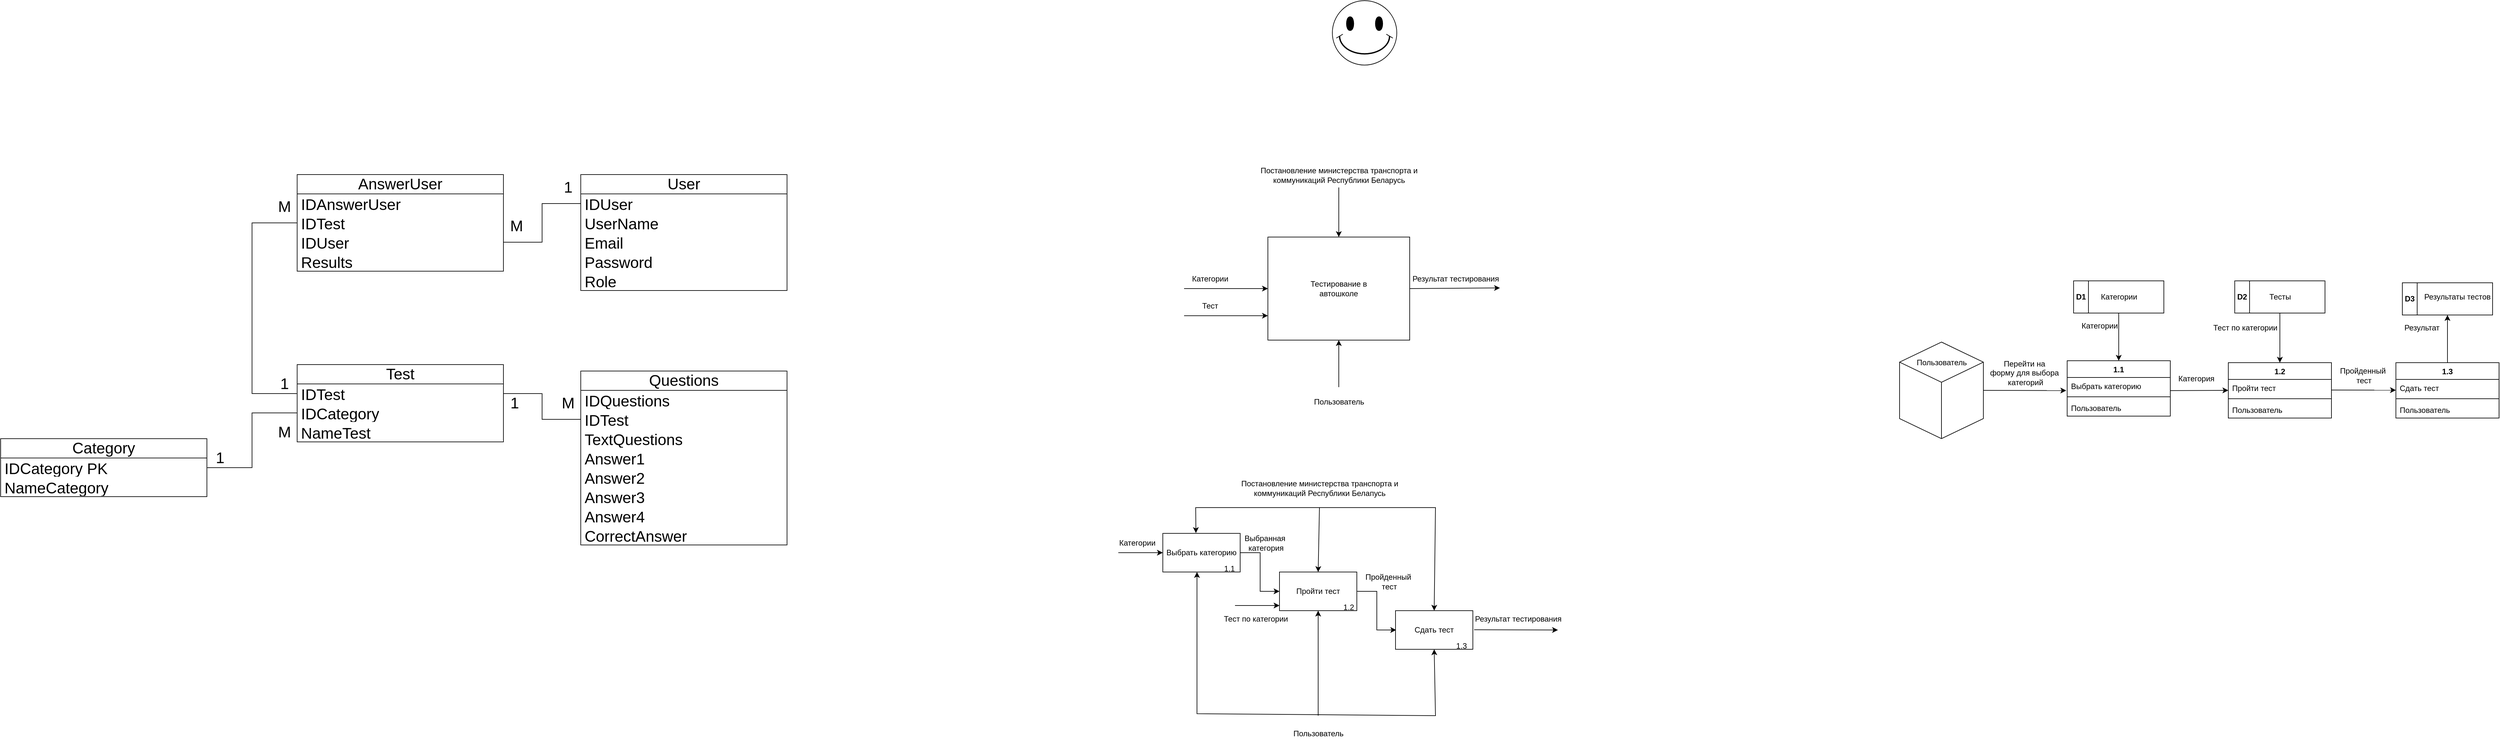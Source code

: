<mxfile version="24.2.5" type="device">
  <diagram name="Страница 1" id="pAQKBAC_LHhq4Mj_fTdl">
    <mxGraphModel dx="2974" dy="755" grid="0" gridSize="10" guides="1" tooltips="1" connect="1" arrows="1" fold="1" page="1" pageScale="1" pageWidth="1654" pageHeight="2336" background="none" math="0" shadow="0">
      <root>
        <mxCell id="0" />
        <mxCell id="1" parent="0" />
        <mxCell id="KasnEP_K7CJWhfXOWEMs-1" value="Тестирование в&lt;br&gt;автошколе" style="rounded=0;whiteSpace=wrap;html=1;" parent="1" vertex="1">
          <mxGeometry x="680" y="397" width="220" height="160" as="geometry" />
        </mxCell>
        <mxCell id="KasnEP_K7CJWhfXOWEMs-2" value="" style="endArrow=classic;html=1;rounded=0;entryX=0;entryY=0.5;entryDx=0;entryDy=0;" parent="1" target="KasnEP_K7CJWhfXOWEMs-1" edge="1">
          <mxGeometry width="50" height="50" relative="1" as="geometry">
            <mxPoint x="550" y="477" as="sourcePoint" />
            <mxPoint x="680" y="477.0" as="targetPoint" />
          </mxGeometry>
        </mxCell>
        <mxCell id="KasnEP_K7CJWhfXOWEMs-3" value="Категории" style="text;html=1;align=center;verticalAlign=middle;resizable=0;points=[];autosize=1;strokeColor=none;fillColor=none;" parent="1" vertex="1">
          <mxGeometry x="550" y="447" width="80" height="30" as="geometry" />
        </mxCell>
        <mxCell id="KasnEP_K7CJWhfXOWEMs-4" value="" style="endArrow=classic;html=1;rounded=0;entryX=0.5;entryY=1;entryDx=0;entryDy=0;" parent="1" target="KasnEP_K7CJWhfXOWEMs-1" edge="1">
          <mxGeometry width="50" height="50" relative="1" as="geometry">
            <mxPoint x="790" y="630" as="sourcePoint" />
            <mxPoint x="795" y="560" as="targetPoint" />
          </mxGeometry>
        </mxCell>
        <mxCell id="KasnEP_K7CJWhfXOWEMs-5" value="Пользователь" style="text;html=1;align=center;verticalAlign=middle;resizable=0;points=[];autosize=1;strokeColor=none;fillColor=none;" parent="1" vertex="1">
          <mxGeometry x="740" y="638" width="100" height="30" as="geometry" />
        </mxCell>
        <mxCell id="j-Frhi-E09a5lXZqFMOe-3" value="" style="endArrow=classic;html=1;rounded=0;entryX=0.5;entryY=0;entryDx=0;entryDy=0;" parent="1" target="KasnEP_K7CJWhfXOWEMs-1" edge="1">
          <mxGeometry width="50" height="50" relative="1" as="geometry">
            <mxPoint x="790" y="320" as="sourcePoint" />
            <mxPoint x="781" y="217" as="targetPoint" />
          </mxGeometry>
        </mxCell>
        <mxCell id="j-Frhi-E09a5lXZqFMOe-4" value="Постановление министерства транспорта и&lt;div&gt;коммуникаций Республики Беларусь&lt;/div&gt;" style="text;html=1;align=center;verticalAlign=middle;resizable=0;points=[];autosize=1;strokeColor=none;fillColor=none;" parent="1" vertex="1">
          <mxGeometry x="659" y="280" width="262" height="41" as="geometry" />
        </mxCell>
        <mxCell id="j-Frhi-E09a5lXZqFMOe-5" value="" style="endArrow=classic;html=1;rounded=0;exitX=1;exitY=0.5;exitDx=0;exitDy=0;" parent="1" source="KasnEP_K7CJWhfXOWEMs-1" edge="1">
          <mxGeometry width="50" height="50" relative="1" as="geometry">
            <mxPoint x="910" y="476.17" as="sourcePoint" />
            <mxPoint x="1040" y="476" as="targetPoint" />
          </mxGeometry>
        </mxCell>
        <mxCell id="j-Frhi-E09a5lXZqFMOe-6" value="Результат тестирования" style="text;html=1;align=center;verticalAlign=middle;resizable=0;points=[];autosize=1;strokeColor=none;fillColor=none;" parent="1" vertex="1">
          <mxGeometry x="895" y="449" width="152" height="26" as="geometry" />
        </mxCell>
        <mxCell id="j-Frhi-E09a5lXZqFMOe-9" value="Выбрать категорию" style="whiteSpace=wrap;html=1;" parent="1" vertex="1">
          <mxGeometry x="517" y="857" width="120" height="60" as="geometry" />
        </mxCell>
        <mxCell id="j-Frhi-E09a5lXZqFMOe-10" value="" style="endArrow=classic;html=1;rounded=0;entryX=0;entryY=0.5;entryDx=0;entryDy=0;" parent="1" target="j-Frhi-E09a5lXZqFMOe-9" edge="1">
          <mxGeometry width="50" height="50" relative="1" as="geometry">
            <mxPoint x="448" y="887" as="sourcePoint" />
            <mxPoint x="448" y="877" as="targetPoint" />
          </mxGeometry>
        </mxCell>
        <mxCell id="j-Frhi-E09a5lXZqFMOe-11" value="Категории" style="text;html=1;align=center;verticalAlign=middle;resizable=0;points=[];autosize=1;strokeColor=none;fillColor=none;" parent="1" vertex="1">
          <mxGeometry x="437" y="857" width="80" height="30" as="geometry" />
        </mxCell>
        <mxCell id="j-Frhi-E09a5lXZqFMOe-12" value="" style="endArrow=classic;html=1;rounded=0;exitX=1;exitY=0.5;exitDx=0;exitDy=0;" parent="1" source="j-Frhi-E09a5lXZqFMOe-9" edge="1">
          <mxGeometry width="50" height="50" relative="1" as="geometry">
            <mxPoint x="668" y="887" as="sourcePoint" />
            <mxPoint x="698" y="947" as="targetPoint" />
            <Array as="points">
              <mxPoint x="668" y="887" />
              <mxPoint x="668" y="947" />
            </Array>
          </mxGeometry>
        </mxCell>
        <mxCell id="j-Frhi-E09a5lXZqFMOe-13" value="Пройти тест" style="whiteSpace=wrap;html=1;" parent="1" vertex="1">
          <mxGeometry x="698" y="917" width="120" height="60" as="geometry" />
        </mxCell>
        <mxCell id="j-Frhi-E09a5lXZqFMOe-18" value="" style="endArrow=classic;html=1;rounded=0;exitX=1;exitY=0.5;exitDx=0;exitDy=0;" parent="1" edge="1">
          <mxGeometry width="50" height="50" relative="1" as="geometry">
            <mxPoint x="818" y="947" as="sourcePoint" />
            <mxPoint x="879" y="1007" as="targetPoint" />
            <Array as="points">
              <mxPoint x="849" y="947" />
              <mxPoint x="849" y="1007" />
            </Array>
          </mxGeometry>
        </mxCell>
        <mxCell id="j-Frhi-E09a5lXZqFMOe-19" value="Сдать тест" style="whiteSpace=wrap;html=1;" parent="1" vertex="1">
          <mxGeometry x="878" y="977" width="120" height="60" as="geometry" />
        </mxCell>
        <mxCell id="j-Frhi-E09a5lXZqFMOe-22" value="Выбранная&lt;div&gt;&amp;nbsp;категория&lt;/div&gt;" style="text;html=1;align=center;verticalAlign=middle;resizable=0;points=[];autosize=1;strokeColor=none;fillColor=none;" parent="1" vertex="1">
          <mxGeometry x="630" y="852" width="90" height="40" as="geometry" />
        </mxCell>
        <mxCell id="j-Frhi-E09a5lXZqFMOe-23" value="Пройденный&amp;nbsp;&lt;div&gt;тест&lt;/div&gt;" style="text;html=1;align=center;verticalAlign=middle;resizable=0;points=[];autosize=1;strokeColor=none;fillColor=none;" parent="1" vertex="1">
          <mxGeometry x="818" y="912" width="100" height="40" as="geometry" />
        </mxCell>
        <mxCell id="j-Frhi-E09a5lXZqFMOe-25" value="" style="endArrow=classic;html=1;rounded=0;" parent="1" edge="1">
          <mxGeometry width="50" height="50" relative="1" as="geometry">
            <mxPoint x="1000" y="1006.58" as="sourcePoint" />
            <mxPoint x="1130" y="1007" as="targetPoint" />
          </mxGeometry>
        </mxCell>
        <mxCell id="j-Frhi-E09a5lXZqFMOe-26" value="Результат тестирования" style="text;html=1;align=center;verticalAlign=middle;resizable=0;points=[];autosize=1;strokeColor=none;fillColor=none;" parent="1" vertex="1">
          <mxGeometry x="992" y="977" width="152" height="26" as="geometry" />
        </mxCell>
        <mxCell id="j-Frhi-E09a5lXZqFMOe-27" value="" style="endArrow=classic;html=1;rounded=0;entryX=0.75;entryY=1;entryDx=0;entryDy=0;exitX=0.5;exitY=1;exitDx=0;exitDy=0;startArrow=classic;startFill=1;" parent="1" source="j-Frhi-E09a5lXZqFMOe-19" edge="1">
          <mxGeometry width="50" height="50" relative="1" as="geometry">
            <mxPoint x="790" y="1137" as="sourcePoint" />
            <mxPoint x="570" y="917" as="targetPoint" />
            <Array as="points">
              <mxPoint x="940" y="1140" />
              <mxPoint x="570" y="1137" />
            </Array>
          </mxGeometry>
        </mxCell>
        <mxCell id="j-Frhi-E09a5lXZqFMOe-31" value="Пользователь" style="text;html=1;align=center;verticalAlign=middle;resizable=0;points=[];autosize=1;strokeColor=none;fillColor=none;" parent="1" vertex="1">
          <mxGeometry x="708" y="1153" width="100" height="30" as="geometry" />
        </mxCell>
        <mxCell id="j-Frhi-E09a5lXZqFMOe-32" value="" style="endArrow=classic;html=1;rounded=0;entryX=0.428;entryY=-0.009;entryDx=0;entryDy=0;entryPerimeter=0;exitX=0.5;exitY=0;exitDx=0;exitDy=0;startArrow=classic;startFill=1;" parent="1" source="j-Frhi-E09a5lXZqFMOe-19" target="j-Frhi-E09a5lXZqFMOe-9" edge="1">
          <mxGeometry width="50" height="50" relative="1" as="geometry">
            <mxPoint x="1130" y="817" as="sourcePoint" />
            <mxPoint x="564" y="837" as="targetPoint" />
            <Array as="points">
              <mxPoint x="940" y="817" />
              <mxPoint x="568" y="817" />
            </Array>
          </mxGeometry>
        </mxCell>
        <mxCell id="j-Frhi-E09a5lXZqFMOe-34" value="" style="endArrow=classic;html=1;rounded=0;entryX=0.5;entryY=0;entryDx=0;entryDy=0;" parent="1" target="j-Frhi-E09a5lXZqFMOe-13" edge="1">
          <mxGeometry width="50" height="50" relative="1" as="geometry">
            <mxPoint x="760" y="817" as="sourcePoint" />
            <mxPoint x="840" y="727" as="targetPoint" />
          </mxGeometry>
        </mxCell>
        <mxCell id="j-Frhi-E09a5lXZqFMOe-36" value="Постановление министерства транспорта и&lt;div&gt;коммуникаций Республики Белапусь&lt;/div&gt;" style="text;html=1;align=center;verticalAlign=middle;resizable=0;points=[];autosize=1;strokeColor=none;fillColor=none;" parent="1" vertex="1">
          <mxGeometry x="625" y="767" width="270" height="40" as="geometry" />
        </mxCell>
        <mxCell id="j-Frhi-E09a5lXZqFMOe-37" value="1.1" style="text;html=1;align=center;verticalAlign=middle;resizable=0;points=[];autosize=1;strokeColor=none;fillColor=none;" parent="1" vertex="1">
          <mxGeometry x="600" y="897" width="40" height="30" as="geometry" />
        </mxCell>
        <mxCell id="j-Frhi-E09a5lXZqFMOe-38" value="1.2" style="text;html=1;align=center;verticalAlign=middle;resizable=0;points=[];autosize=1;strokeColor=none;fillColor=none;" parent="1" vertex="1">
          <mxGeometry x="785" y="957" width="40" height="30" as="geometry" />
        </mxCell>
        <mxCell id="j-Frhi-E09a5lXZqFMOe-39" value="1.3" style="text;html=1;align=center;verticalAlign=middle;resizable=0;points=[];autosize=1;strokeColor=none;fillColor=none;" parent="1" vertex="1">
          <mxGeometry x="960" y="1017" width="40" height="30" as="geometry" />
        </mxCell>
        <mxCell id="j-Frhi-E09a5lXZqFMOe-45" value="D1" style="swimlane;whiteSpace=wrap;html=1;direction=north;" parent="1" vertex="1">
          <mxGeometry x="1930" y="465" width="140" height="50" as="geometry">
            <mxRectangle x="970" y="440" width="60" height="30" as="alternateBounds" />
          </mxGeometry>
        </mxCell>
        <mxCell id="j-Frhi-E09a5lXZqFMOe-46" value="Категории" style="text;html=1;align=center;verticalAlign=middle;resizable=0;points=[];autosize=1;strokeColor=none;fillColor=none;" parent="j-Frhi-E09a5lXZqFMOe-45" vertex="1">
          <mxGeometry x="30" y="10" width="80" height="30" as="geometry" />
        </mxCell>
        <mxCell id="j-Frhi-E09a5lXZqFMOe-47" value="&lt;div&gt;Пользователь&lt;/div&gt;&lt;div&gt;&lt;br&gt;&lt;/div&gt;&lt;div&gt;&lt;br&gt;&lt;/div&gt;&lt;div&gt;&lt;br&gt;&lt;/div&gt;&lt;div&gt;&lt;br&gt;&lt;/div&gt;&lt;div&gt;&lt;br&gt;&lt;/div&gt;&lt;div&gt;&lt;br&gt;&lt;/div&gt;" style="html=1;shape=mxgraph.basic.isocube;isoAngle=15;" parent="1" vertex="1">
          <mxGeometry x="1660" y="560" width="130" height="150" as="geometry" />
        </mxCell>
        <mxCell id="j-Frhi-E09a5lXZqFMOe-49" value="" style="verticalLabelPosition=bottom;verticalAlign=top;html=1;shape=mxgraph.basic.smiley" parent="1" vertex="1">
          <mxGeometry x="780" y="30" width="100" height="100" as="geometry" />
        </mxCell>
        <mxCell id="j-Frhi-E09a5lXZqFMOe-50" value="" style="endArrow=classic;html=1;rounded=0;entryX=-0.009;entryY=0.779;entryDx=0;entryDy=0;entryPerimeter=0;exitX=1;exitY=0.5;exitDx=0;exitDy=0;exitPerimeter=0;" parent="1" source="j-Frhi-E09a5lXZqFMOe-47" target="j-Frhi-E09a5lXZqFMOe-53" edge="1">
          <mxGeometry width="50" height="50" relative="1" as="geometry">
            <mxPoint x="1830" y="635" as="sourcePoint" />
            <mxPoint x="1940" y="635" as="targetPoint" />
          </mxGeometry>
        </mxCell>
        <mxCell id="j-Frhi-E09a5lXZqFMOe-51" value="Перейти на&amp;nbsp;&lt;div&gt;форму для выбора&amp;nbsp;&lt;/div&gt;&lt;div&gt;категорий&lt;/div&gt;" style="text;html=1;align=center;verticalAlign=middle;resizable=0;points=[];autosize=1;strokeColor=none;fillColor=none;" parent="1" vertex="1">
          <mxGeometry x="1790" y="578" width="130" height="60" as="geometry" />
        </mxCell>
        <mxCell id="j-Frhi-E09a5lXZqFMOe-52" value="1.1" style="swimlane;fontStyle=1;align=center;verticalAlign=top;childLayout=stackLayout;horizontal=1;startSize=26;horizontalStack=0;resizeParent=1;resizeParentMax=0;resizeLast=0;collapsible=1;marginBottom=0;whiteSpace=wrap;html=1;" parent="1" vertex="1">
          <mxGeometry x="1920" y="589" width="160" height="86" as="geometry" />
        </mxCell>
        <mxCell id="j-Frhi-E09a5lXZqFMOe-53" value="Выбрать категорию" style="text;strokeColor=none;fillColor=none;align=left;verticalAlign=top;spacingLeft=4;spacingRight=4;overflow=hidden;rotatable=0;points=[[0,0.5],[1,0.5]];portConstraint=eastwest;whiteSpace=wrap;html=1;" parent="j-Frhi-E09a5lXZqFMOe-52" vertex="1">
          <mxGeometry y="26" width="160" height="26" as="geometry" />
        </mxCell>
        <mxCell id="j-Frhi-E09a5lXZqFMOe-54" value="" style="line;strokeWidth=1;fillColor=none;align=left;verticalAlign=middle;spacingTop=-1;spacingLeft=3;spacingRight=3;rotatable=0;labelPosition=right;points=[];portConstraint=eastwest;strokeColor=inherit;" parent="j-Frhi-E09a5lXZqFMOe-52" vertex="1">
          <mxGeometry y="52" width="160" height="8" as="geometry" />
        </mxCell>
        <mxCell id="j-Frhi-E09a5lXZqFMOe-55" value="Пользователь" style="text;strokeColor=none;fillColor=none;align=left;verticalAlign=top;spacingLeft=4;spacingRight=4;overflow=hidden;rotatable=0;points=[[0,0.5],[1,0.5]];portConstraint=eastwest;whiteSpace=wrap;html=1;" parent="j-Frhi-E09a5lXZqFMOe-52" vertex="1">
          <mxGeometry y="60" width="160" height="26" as="geometry" />
        </mxCell>
        <mxCell id="j-Frhi-E09a5lXZqFMOe-57" value="" style="endArrow=classic;html=1;rounded=0;entryX=0.5;entryY=0;entryDx=0;entryDy=0;exitX=0;exitY=0.5;exitDx=0;exitDy=0;" parent="1" source="j-Frhi-E09a5lXZqFMOe-45" target="j-Frhi-E09a5lXZqFMOe-52" edge="1">
          <mxGeometry width="50" height="50" relative="1" as="geometry">
            <mxPoint x="1770" y="455" as="sourcePoint" />
            <mxPoint x="1820" y="405" as="targetPoint" />
          </mxGeometry>
        </mxCell>
        <mxCell id="j-Frhi-E09a5lXZqFMOe-58" value="Категории" style="text;html=1;align=center;verticalAlign=middle;resizable=0;points=[];autosize=1;strokeColor=none;fillColor=none;" parent="1" vertex="1">
          <mxGeometry x="1930" y="520" width="80" height="30" as="geometry" />
        </mxCell>
        <mxCell id="j-Frhi-E09a5lXZqFMOe-59" value="D2" style="swimlane;whiteSpace=wrap;html=1;direction=north;startSize=23;" parent="1" vertex="1">
          <mxGeometry x="2180" y="465" width="140" height="50" as="geometry">
            <mxRectangle x="970" y="440" width="60" height="30" as="alternateBounds" />
          </mxGeometry>
        </mxCell>
        <mxCell id="j-Frhi-E09a5lXZqFMOe-60" value="Тесты" style="text;html=1;align=center;verticalAlign=middle;resizable=0;points=[];autosize=1;strokeColor=none;fillColor=none;" parent="j-Frhi-E09a5lXZqFMOe-59" vertex="1">
          <mxGeometry x="40" y="10" width="60" height="30" as="geometry" />
        </mxCell>
        <mxCell id="j-Frhi-E09a5lXZqFMOe-61" value="" style="endArrow=classic;html=1;rounded=0;" parent="1" edge="1">
          <mxGeometry width="50" height="50" relative="1" as="geometry">
            <mxPoint x="2080" y="635.36" as="sourcePoint" />
            <mxPoint x="2170" y="635" as="targetPoint" />
          </mxGeometry>
        </mxCell>
        <mxCell id="j-Frhi-E09a5lXZqFMOe-62" value="Категория" style="text;html=1;align=center;verticalAlign=middle;resizable=0;points=[];autosize=1;strokeColor=none;fillColor=none;" parent="1" vertex="1">
          <mxGeometry x="2080" y="602" width="80" height="30" as="geometry" />
        </mxCell>
        <mxCell id="j-Frhi-E09a5lXZqFMOe-63" value="1.2" style="swimlane;fontStyle=1;align=center;verticalAlign=top;childLayout=stackLayout;horizontal=1;startSize=26;horizontalStack=0;resizeParent=1;resizeParentMax=0;resizeLast=0;collapsible=1;marginBottom=0;whiteSpace=wrap;html=1;" parent="1" vertex="1">
          <mxGeometry x="2170" y="592" width="160" height="86" as="geometry" />
        </mxCell>
        <mxCell id="j-Frhi-E09a5lXZqFMOe-64" value="Пройти тест" style="text;strokeColor=none;fillColor=none;align=left;verticalAlign=top;spacingLeft=4;spacingRight=4;overflow=hidden;rotatable=0;points=[[0,0.5],[1,0.5]];portConstraint=eastwest;whiteSpace=wrap;html=1;" parent="j-Frhi-E09a5lXZqFMOe-63" vertex="1">
          <mxGeometry y="26" width="160" height="26" as="geometry" />
        </mxCell>
        <mxCell id="j-Frhi-E09a5lXZqFMOe-65" value="" style="line;strokeWidth=1;fillColor=none;align=left;verticalAlign=middle;spacingTop=-1;spacingLeft=3;spacingRight=3;rotatable=0;labelPosition=right;points=[];portConstraint=eastwest;strokeColor=inherit;" parent="j-Frhi-E09a5lXZqFMOe-63" vertex="1">
          <mxGeometry y="52" width="160" height="8" as="geometry" />
        </mxCell>
        <mxCell id="j-Frhi-E09a5lXZqFMOe-66" value="Пользователь" style="text;strokeColor=none;fillColor=none;align=left;verticalAlign=top;spacingLeft=4;spacingRight=4;overflow=hidden;rotatable=0;points=[[0,0.5],[1,0.5]];portConstraint=eastwest;whiteSpace=wrap;html=1;" parent="j-Frhi-E09a5lXZqFMOe-63" vertex="1">
          <mxGeometry y="60" width="160" height="26" as="geometry" />
        </mxCell>
        <mxCell id="j-Frhi-E09a5lXZqFMOe-67" value="" style="endArrow=classic;html=1;rounded=0;entryX=0.5;entryY=0;entryDx=0;entryDy=0;exitX=0;exitY=0.5;exitDx=0;exitDy=0;" parent="1" source="j-Frhi-E09a5lXZqFMOe-59" target="j-Frhi-E09a5lXZqFMOe-63" edge="1">
          <mxGeometry width="50" height="50" relative="1" as="geometry">
            <mxPoint x="2060" y="455" as="sourcePoint" />
            <mxPoint x="2110" y="405" as="targetPoint" />
          </mxGeometry>
        </mxCell>
        <mxCell id="j-Frhi-E09a5lXZqFMOe-68" value="Тест по категории" style="text;html=1;align=center;verticalAlign=middle;resizable=0;points=[];autosize=1;strokeColor=none;fillColor=none;" parent="1" vertex="1">
          <mxGeometry x="2137" y="525" width="118" height="26" as="geometry" />
        </mxCell>
        <mxCell id="j-Frhi-E09a5lXZqFMOe-78" value="" style="endArrow=classic;html=1;rounded=0;" parent="1" edge="1">
          <mxGeometry width="50" height="50" relative="1" as="geometry">
            <mxPoint x="2330" y="634.47" as="sourcePoint" />
            <mxPoint x="2430" y="634.69" as="targetPoint" />
          </mxGeometry>
        </mxCell>
        <mxCell id="j-Frhi-E09a5lXZqFMOe-79" value="Пройденный&amp;nbsp;&lt;div&gt;тест&lt;/div&gt;" style="text;html=1;align=center;verticalAlign=middle;resizable=0;points=[];autosize=1;strokeColor=none;fillColor=none;" parent="1" vertex="1">
          <mxGeometry x="2330" y="592" width="100" height="40" as="geometry" />
        </mxCell>
        <mxCell id="j-Frhi-E09a5lXZqFMOe-80" value="1.3" style="swimlane;fontStyle=1;align=center;verticalAlign=top;childLayout=stackLayout;horizontal=1;startSize=26;horizontalStack=0;resizeParent=1;resizeParentMax=0;resizeLast=0;collapsible=1;marginBottom=0;whiteSpace=wrap;html=1;" parent="1" vertex="1">
          <mxGeometry x="2430" y="592" width="160" height="86" as="geometry" />
        </mxCell>
        <mxCell id="j-Frhi-E09a5lXZqFMOe-81" value="Сдать тест" style="text;strokeColor=none;fillColor=none;align=left;verticalAlign=top;spacingLeft=4;spacingRight=4;overflow=hidden;rotatable=0;points=[[0,0.5],[1,0.5]];portConstraint=eastwest;whiteSpace=wrap;html=1;" parent="j-Frhi-E09a5lXZqFMOe-80" vertex="1">
          <mxGeometry y="26" width="160" height="26" as="geometry" />
        </mxCell>
        <mxCell id="j-Frhi-E09a5lXZqFMOe-82" value="" style="line;strokeWidth=1;fillColor=none;align=left;verticalAlign=middle;spacingTop=-1;spacingLeft=3;spacingRight=3;rotatable=0;labelPosition=right;points=[];portConstraint=eastwest;strokeColor=inherit;" parent="j-Frhi-E09a5lXZqFMOe-80" vertex="1">
          <mxGeometry y="52" width="160" height="8" as="geometry" />
        </mxCell>
        <mxCell id="j-Frhi-E09a5lXZqFMOe-83" value="Пользователь" style="text;strokeColor=none;fillColor=none;align=left;verticalAlign=top;spacingLeft=4;spacingRight=4;overflow=hidden;rotatable=0;points=[[0,0.5],[1,0.5]];portConstraint=eastwest;whiteSpace=wrap;html=1;" parent="j-Frhi-E09a5lXZqFMOe-80" vertex="1">
          <mxGeometry y="60" width="160" height="26" as="geometry" />
        </mxCell>
        <mxCell id="j-Frhi-E09a5lXZqFMOe-84" value="D3" style="swimlane;whiteSpace=wrap;html=1;direction=north;" parent="1" vertex="1">
          <mxGeometry x="2440" y="468" width="140" height="50" as="geometry">
            <mxRectangle x="970" y="440" width="60" height="30" as="alternateBounds" />
          </mxGeometry>
        </mxCell>
        <mxCell id="j-Frhi-E09a5lXZqFMOe-85" value="Результаты тестов" style="text;html=1;align=center;verticalAlign=middle;resizable=0;points=[];autosize=1;strokeColor=none;fillColor=none;" parent="j-Frhi-E09a5lXZqFMOe-84" vertex="1">
          <mxGeometry x="20" y="7" width="130" height="30" as="geometry" />
        </mxCell>
        <mxCell id="j-Frhi-E09a5lXZqFMOe-86" value="Результат" style="text;html=1;align=center;verticalAlign=middle;resizable=0;points=[];autosize=1;strokeColor=none;fillColor=none;" parent="1" vertex="1">
          <mxGeometry x="2430" y="523" width="80" height="30" as="geometry" />
        </mxCell>
        <mxCell id="j-Frhi-E09a5lXZqFMOe-87" value="" style="endArrow=none;html=1;rounded=0;entryX=0.5;entryY=0;entryDx=0;entryDy=0;exitX=0;exitY=0.5;exitDx=0;exitDy=0;startArrow=classic;startFill=1;endFill=0;" parent="1" source="j-Frhi-E09a5lXZqFMOe-84" target="j-Frhi-E09a5lXZqFMOe-80" edge="1">
          <mxGeometry width="50" height="50" relative="1" as="geometry">
            <mxPoint x="2520" y="518" as="sourcePoint" />
            <mxPoint x="2361" y="792" as="targetPoint" />
          </mxGeometry>
        </mxCell>
        <mxCell id="8Ivu_JrJjytLl5I2viyp-7" value="" style="endArrow=classic;html=1;rounded=0;entryX=0;entryY=0.5;entryDx=0;entryDy=0;" parent="1" edge="1">
          <mxGeometry width="50" height="50" relative="1" as="geometry">
            <mxPoint x="629" y="969" as="sourcePoint" />
            <mxPoint x="698" y="969" as="targetPoint" />
          </mxGeometry>
        </mxCell>
        <mxCell id="8Ivu_JrJjytLl5I2viyp-8" value="Тест по категории" style="text;html=1;align=center;verticalAlign=middle;resizable=0;points=[];autosize=1;strokeColor=none;fillColor=none;" parent="1" vertex="1">
          <mxGeometry x="602" y="977" width="118" height="26" as="geometry" />
        </mxCell>
        <mxCell id="OgrMQWmxd8uOgY72ezWr-1" value="&lt;span style=&quot;font-family: Arial, Helvetica, &amp;quot;Arial Unicode MS&amp;quot;, sans-serif; font-size: 24px; text-align: start; white-space-collapse: preserve; background-color: rgba(255, 255, 255, 0.05);&quot;&gt;Сategory&lt;/span&gt;" style="swimlane;fontStyle=0;childLayout=stackLayout;horizontal=1;startSize=30;horizontalStack=0;resizeParent=1;resizeParentMax=0;resizeLast=0;collapsible=1;marginBottom=0;whiteSpace=wrap;html=1;fontSize=24;" parent="1" vertex="1">
          <mxGeometry x="-1286" y="710" width="320" height="90" as="geometry">
            <mxRectangle x="330" y="465" width="140" height="40" as="alternateBounds" />
          </mxGeometry>
        </mxCell>
        <mxCell id="OgrMQWmxd8uOgY72ezWr-2" value="&lt;span style=&quot;font-family: Arial, Helvetica, &amp;quot;Arial Unicode MS&amp;quot;, sans-serif; font-size: 24px; white-space-collapse: preserve; background-color: rgba(255, 255, 255, 0.05);&quot;&gt;IDСategory PK  &lt;/span&gt;" style="text;strokeColor=none;fillColor=none;align=left;verticalAlign=middle;spacingLeft=4;spacingRight=4;overflow=hidden;points=[[0,0.5],[1,0.5]];portConstraint=eastwest;rotatable=0;whiteSpace=wrap;html=1;fontSize=24;" parent="OgrMQWmxd8uOgY72ezWr-1" vertex="1">
          <mxGeometry y="30" width="320" height="30" as="geometry" />
        </mxCell>
        <mxCell id="OgrMQWmxd8uOgY72ezWr-3" value="&lt;span style=&quot;font-family: Arial, Helvetica, &amp;quot;Arial Unicode MS&amp;quot;, sans-serif; font-size: 24px; white-space-collapse: preserve; background-color: rgba(255, 255, 255, 0.05);&quot;&gt;NameСategory&lt;/span&gt;" style="text;strokeColor=none;fillColor=none;align=left;verticalAlign=middle;spacingLeft=4;spacingRight=4;overflow=hidden;points=[[0,0.5],[1,0.5]];portConstraint=eastwest;rotatable=0;whiteSpace=wrap;html=1;fontSize=24;" parent="OgrMQWmxd8uOgY72ezWr-1" vertex="1">
          <mxGeometry y="60" width="320" height="30" as="geometry" />
        </mxCell>
        <mxCell id="OgrMQWmxd8uOgY72ezWr-4" value="Test" style="swimlane;fontStyle=0;childLayout=stackLayout;horizontal=1;startSize=30;horizontalStack=0;resizeParent=1;resizeParentMax=0;resizeLast=0;collapsible=1;marginBottom=0;whiteSpace=wrap;html=1;fontSize=24;" parent="1" vertex="1">
          <mxGeometry x="-826" y="595" width="320" height="120" as="geometry" />
        </mxCell>
        <mxCell id="OgrMQWmxd8uOgY72ezWr-5" value="&lt;font style=&quot;font-size: 24px;&quot;&gt;ID&lt;span style=&quot;text-align: center; font-size: 24px;&quot;&gt;Test&lt;/span&gt;&lt;/font&gt;" style="text;strokeColor=none;fillColor=none;align=left;verticalAlign=middle;spacingLeft=4;spacingRight=4;overflow=hidden;points=[[0,0.5],[1,0.5]];portConstraint=eastwest;rotatable=0;whiteSpace=wrap;html=1;fontSize=24;" parent="OgrMQWmxd8uOgY72ezWr-4" vertex="1">
          <mxGeometry y="30" width="320" height="30" as="geometry" />
        </mxCell>
        <mxCell id="OgrMQWmxd8uOgY72ezWr-6" value="&lt;span style=&quot;font-family: Arial, Helvetica, &amp;quot;Arial Unicode MS&amp;quot;, sans-serif; font-size: 24px; white-space-collapse: preserve; background-color: rgba(255, 255, 255, 0.05);&quot;&gt;IDСategory&lt;/span&gt;" style="text;strokeColor=none;fillColor=none;align=left;verticalAlign=middle;spacingLeft=4;spacingRight=4;overflow=hidden;points=[[0,0.5],[1,0.5]];portConstraint=eastwest;rotatable=0;whiteSpace=wrap;html=1;fontSize=24;" parent="OgrMQWmxd8uOgY72ezWr-4" vertex="1">
          <mxGeometry y="60" width="320" height="30" as="geometry" />
        </mxCell>
        <mxCell id="OgrMQWmxd8uOgY72ezWr-7" value="&lt;span style=&quot;font-family: Arial, Helvetica, &amp;quot;Arial Unicode MS&amp;quot;, sans-serif; font-size: 24px; white-space-collapse: preserve; background-color: rgba(255, 255, 255, 0.05);&quot;&gt;NameTest&lt;/span&gt;" style="text;strokeColor=none;fillColor=none;align=left;verticalAlign=middle;spacingLeft=4;spacingRight=4;overflow=hidden;points=[[0,0.5],[1,0.5]];portConstraint=eastwest;rotatable=0;whiteSpace=wrap;html=1;fontSize=24;" parent="OgrMQWmxd8uOgY72ezWr-4" vertex="1">
          <mxGeometry y="90" width="320" height="30" as="geometry" />
        </mxCell>
        <mxCell id="OgrMQWmxd8uOgY72ezWr-8" value="&lt;span style=&quot;font-family: Arial, Helvetica, &amp;quot;Arial Unicode MS&amp;quot;, sans-serif; font-size: 24px; text-align: start; white-space-collapse: preserve; background-color: rgba(255, 255, 255, 0.05);&quot;&gt;Questions&lt;/span&gt;" style="swimlane;fontStyle=0;childLayout=stackLayout;horizontal=1;startSize=30;horizontalStack=0;resizeParent=1;resizeParentMax=0;resizeLast=0;collapsible=1;marginBottom=0;whiteSpace=wrap;html=1;fontSize=24;" parent="1" vertex="1">
          <mxGeometry x="-386" y="605" width="320" height="270" as="geometry" />
        </mxCell>
        <mxCell id="OgrMQWmxd8uOgY72ezWr-9" value="ID&lt;span style=&quot;font-family: Arial, Helvetica, &amp;quot;Arial Unicode MS&amp;quot;, sans-serif; font-size: 24px; white-space-collapse: preserve; background-color: rgba(255, 255, 255, 0.05);&quot;&gt;Questions&lt;/span&gt;" style="text;strokeColor=none;fillColor=none;align=left;verticalAlign=middle;spacingLeft=4;spacingRight=4;overflow=hidden;points=[[0,0.5],[1,0.5]];portConstraint=eastwest;rotatable=0;whiteSpace=wrap;html=1;fontSize=24;" parent="OgrMQWmxd8uOgY72ezWr-8" vertex="1">
          <mxGeometry y="30" width="320" height="30" as="geometry" />
        </mxCell>
        <mxCell id="OgrMQWmxd8uOgY72ezWr-10" value="&lt;span style=&quot;font-size: 24px;&quot;&gt;ID&lt;/span&gt;&lt;span style=&quot;border-color: var(--border-color); font-size: 24px; text-align: center;&quot;&gt;Test&lt;/span&gt;" style="text;strokeColor=none;fillColor=none;align=left;verticalAlign=middle;spacingLeft=4;spacingRight=4;overflow=hidden;points=[[0,0.5],[1,0.5]];portConstraint=eastwest;rotatable=0;whiteSpace=wrap;html=1;fontSize=24;" parent="OgrMQWmxd8uOgY72ezWr-8" vertex="1">
          <mxGeometry y="60" width="320" height="30" as="geometry" />
        </mxCell>
        <mxCell id="OgrMQWmxd8uOgY72ezWr-11" value="Text&lt;span style=&quot;font-family: Arial, Helvetica, &amp;quot;Arial Unicode MS&amp;quot;, sans-serif; font-size: 24px; white-space-collapse: preserve; background-color: rgba(255, 255, 255, 0.05);&quot;&gt;Questions&lt;/span&gt;" style="text;strokeColor=none;fillColor=none;align=left;verticalAlign=middle;spacingLeft=4;spacingRight=4;overflow=hidden;points=[[0,0.5],[1,0.5]];portConstraint=eastwest;rotatable=0;whiteSpace=wrap;html=1;fontSize=24;" parent="OgrMQWmxd8uOgY72ezWr-8" vertex="1">
          <mxGeometry y="90" width="320" height="30" as="geometry" />
        </mxCell>
        <mxCell id="OgrMQWmxd8uOgY72ezWr-12" value="&lt;span style=&quot;font-family: Arial, Helvetica, &amp;quot;Arial Unicode MS&amp;quot;, sans-serif; font-size: 24px; white-space-collapse: preserve; background-color: rgba(255, 255, 255, 0.05);&quot;&gt;Answer1&lt;/span&gt;" style="text;strokeColor=none;fillColor=none;align=left;verticalAlign=middle;spacingLeft=4;spacingRight=4;overflow=hidden;points=[[0,0.5],[1,0.5]];portConstraint=eastwest;rotatable=0;whiteSpace=wrap;html=1;fontSize=24;" parent="OgrMQWmxd8uOgY72ezWr-8" vertex="1">
          <mxGeometry y="120" width="320" height="30" as="geometry" />
        </mxCell>
        <mxCell id="OgrMQWmxd8uOgY72ezWr-13" value="&lt;span style=&quot;font-family: Arial, Helvetica, &amp;quot;Arial Unicode MS&amp;quot;, sans-serif; font-size: 24px; white-space-collapse: preserve; background-color: rgba(255, 255, 255, 0.05);&quot;&gt;Answer2&lt;/span&gt;" style="text;strokeColor=none;fillColor=none;align=left;verticalAlign=middle;spacingLeft=4;spacingRight=4;overflow=hidden;points=[[0,0.5],[1,0.5]];portConstraint=eastwest;rotatable=0;whiteSpace=wrap;html=1;fontSize=24;" parent="OgrMQWmxd8uOgY72ezWr-8" vertex="1">
          <mxGeometry y="150" width="320" height="30" as="geometry" />
        </mxCell>
        <mxCell id="OgrMQWmxd8uOgY72ezWr-14" value="&lt;span style=&quot;font-family: Arial, Helvetica, &amp;quot;Arial Unicode MS&amp;quot;, sans-serif; font-size: 24px; white-space-collapse: preserve; background-color: rgba(255, 255, 255, 0.05);&quot;&gt;Answer3&lt;/span&gt;" style="text;strokeColor=none;fillColor=none;align=left;verticalAlign=middle;spacingLeft=4;spacingRight=4;overflow=hidden;points=[[0,0.5],[1,0.5]];portConstraint=eastwest;rotatable=0;whiteSpace=wrap;html=1;fontSize=24;" parent="OgrMQWmxd8uOgY72ezWr-8" vertex="1">
          <mxGeometry y="180" width="320" height="30" as="geometry" />
        </mxCell>
        <mxCell id="OgrMQWmxd8uOgY72ezWr-15" value="&lt;span style=&quot;font-family: Arial, Helvetica, &amp;quot;Arial Unicode MS&amp;quot;, sans-serif; white-space-collapse: preserve; background-color: rgba(255, 255, 255, 0.05);&quot;&gt;Answer4&lt;/span&gt;" style="text;strokeColor=none;fillColor=none;align=left;verticalAlign=middle;spacingLeft=4;spacingRight=4;overflow=hidden;points=[[0,0.5],[1,0.5]];portConstraint=eastwest;rotatable=0;whiteSpace=wrap;html=1;fontSize=24;" parent="OgrMQWmxd8uOgY72ezWr-8" vertex="1">
          <mxGeometry y="210" width="320" height="30" as="geometry" />
        </mxCell>
        <mxCell id="OgrMQWmxd8uOgY72ezWr-16" value="&lt;span style=&quot;background-color: rgba(255, 255, 255, 0.05);&quot;&gt;&lt;font face=&quot;Arial, Helvetica, Arial Unicode MS, sans-serif&quot;&gt;&lt;span style=&quot;white-space-collapse: preserve;&quot;&gt;CorrectAnswer&lt;/span&gt;&lt;/font&gt;&lt;/span&gt;" style="text;strokeColor=none;fillColor=none;align=left;verticalAlign=middle;spacingLeft=4;spacingRight=4;overflow=hidden;points=[[0,0.5],[1,0.5]];portConstraint=eastwest;rotatable=0;whiteSpace=wrap;html=1;fontSize=24;" parent="OgrMQWmxd8uOgY72ezWr-8" vertex="1">
          <mxGeometry y="240" width="320" height="30" as="geometry" />
        </mxCell>
        <mxCell id="OgrMQWmxd8uOgY72ezWr-17" value="&lt;span style=&quot;font-family: Arial, Helvetica, &amp;quot;Arial Unicode MS&amp;quot;, sans-serif; font-size: 24px; text-align: left; white-space-collapse: preserve; background-color: rgba(255, 255, 255, 0.05);&quot;&gt;AnswerUser&lt;/span&gt;" style="swimlane;fontStyle=0;childLayout=stackLayout;horizontal=1;startSize=30;horizontalStack=0;resizeParent=1;resizeParentMax=0;resizeLast=0;collapsible=1;marginBottom=0;whiteSpace=wrap;html=1;fontSize=24;" parent="1" vertex="1">
          <mxGeometry x="-826" y="300" width="320" height="150" as="geometry" />
        </mxCell>
        <mxCell id="OgrMQWmxd8uOgY72ezWr-18" value="&lt;span style=&quot;font-family: Arial, Helvetica, &amp;quot;Arial Unicode MS&amp;quot;, sans-serif; font-size: 24px; white-space-collapse: preserve; background-color: rgba(255, 255, 255, 0.05);&quot;&gt;IDAnswerUser&lt;/span&gt;" style="text;strokeColor=none;fillColor=none;align=left;verticalAlign=middle;spacingLeft=4;spacingRight=4;overflow=hidden;points=[[0,0.5],[1,0.5]];portConstraint=eastwest;rotatable=0;whiteSpace=wrap;html=1;fontSize=24;" parent="OgrMQWmxd8uOgY72ezWr-17" vertex="1">
          <mxGeometry y="30" width="320" height="30" as="geometry" />
        </mxCell>
        <mxCell id="OgrMQWmxd8uOgY72ezWr-19" value="&lt;span style=&quot;font-family: Arial, Helvetica, &amp;quot;Arial Unicode MS&amp;quot;, sans-serif; font-size: 24px; white-space-collapse: preserve; background-color: rgba(255, 255, 255, 0.05);&quot;&gt;IDTest&lt;/span&gt;" style="text;strokeColor=none;fillColor=none;align=left;verticalAlign=middle;spacingLeft=4;spacingRight=4;overflow=hidden;points=[[0,0.5],[1,0.5]];portConstraint=eastwest;rotatable=0;whiteSpace=wrap;html=1;fontSize=24;" parent="OgrMQWmxd8uOgY72ezWr-17" vertex="1">
          <mxGeometry y="60" width="320" height="30" as="geometry" />
        </mxCell>
        <mxCell id="OgrMQWmxd8uOgY72ezWr-20" value="&lt;div style=&quot;text-align: center; font-size: 24px;&quot;&gt;&lt;span style=&quot;font-size: 24px; background-color: initial;&quot;&gt;IDUser&lt;/span&gt;&lt;/div&gt;" style="text;strokeColor=none;fillColor=none;align=left;verticalAlign=middle;spacingLeft=4;spacingRight=4;overflow=hidden;points=[[0,0.5],[1,0.5]];portConstraint=eastwest;rotatable=0;whiteSpace=wrap;html=1;fontSize=24;" parent="OgrMQWmxd8uOgY72ezWr-17" vertex="1">
          <mxGeometry y="90" width="320" height="30" as="geometry" />
        </mxCell>
        <mxCell id="OgrMQWmxd8uOgY72ezWr-21" value="Results" style="text;strokeColor=none;fillColor=none;align=left;verticalAlign=middle;spacingLeft=4;spacingRight=4;overflow=hidden;points=[[0,0.5],[1,0.5]];portConstraint=eastwest;rotatable=0;whiteSpace=wrap;html=1;fontSize=24;" parent="OgrMQWmxd8uOgY72ezWr-17" vertex="1">
          <mxGeometry y="120" width="320" height="30" as="geometry" />
        </mxCell>
        <mxCell id="OgrMQWmxd8uOgY72ezWr-22" value="&lt;span style=&quot;font-family: Arial, Helvetica, &amp;quot;Arial Unicode MS&amp;quot;, sans-serif; font-size: 24px; text-align: left; white-space-collapse: preserve; background-color: rgba(255, 255, 255, 0.05);&quot;&gt;User&lt;/span&gt;" style="swimlane;fontStyle=0;childLayout=stackLayout;horizontal=1;startSize=30;horizontalStack=0;resizeParent=1;resizeParentMax=0;resizeLast=0;collapsible=1;marginBottom=0;whiteSpace=wrap;html=1;fontSize=24;" parent="1" vertex="1">
          <mxGeometry x="-386" y="300" width="320" height="180" as="geometry" />
        </mxCell>
        <mxCell id="OgrMQWmxd8uOgY72ezWr-23" value="&lt;span style=&quot;text-align: center;&quot;&gt;IDUser&lt;/span&gt;" style="text;strokeColor=none;fillColor=none;align=left;verticalAlign=middle;spacingLeft=4;spacingRight=4;overflow=hidden;points=[[0,0.5],[1,0.5]];portConstraint=eastwest;rotatable=0;whiteSpace=wrap;html=1;fontSize=24;" parent="OgrMQWmxd8uOgY72ezWr-22" vertex="1">
          <mxGeometry y="30" width="320" height="30" as="geometry" />
        </mxCell>
        <mxCell id="OgrMQWmxd8uOgY72ezWr-24" value="&lt;div style=&quot;text-align: center; font-size: 24px;&quot;&gt;&lt;span style=&quot;font-size: 24px; background-color: initial;&quot;&gt;UserName&lt;/span&gt;&lt;/div&gt;" style="text;strokeColor=none;fillColor=none;align=left;verticalAlign=middle;spacingLeft=4;spacingRight=4;overflow=hidden;points=[[0,0.5],[1,0.5]];portConstraint=eastwest;rotatable=0;whiteSpace=wrap;html=1;fontSize=24;" parent="OgrMQWmxd8uOgY72ezWr-22" vertex="1">
          <mxGeometry y="60" width="320" height="30" as="geometry" />
        </mxCell>
        <mxCell id="OgrMQWmxd8uOgY72ezWr-25" value="Email" style="text;strokeColor=none;fillColor=none;align=left;verticalAlign=middle;spacingLeft=4;spacingRight=4;overflow=hidden;points=[[0,0.5],[1,0.5]];portConstraint=eastwest;rotatable=0;whiteSpace=wrap;html=1;fontSize=24;" parent="OgrMQWmxd8uOgY72ezWr-22" vertex="1">
          <mxGeometry y="90" width="320" height="30" as="geometry" />
        </mxCell>
        <mxCell id="OgrMQWmxd8uOgY72ezWr-26" value="&lt;span style=&quot;font-family: Arial, Helvetica, &amp;quot;Arial Unicode MS&amp;quot;, sans-serif; font-size: 24px; white-space-collapse: preserve; background-color: rgba(255, 255, 255, 0.05);&quot;&gt;Password&lt;/span&gt;" style="text;strokeColor=none;fillColor=none;align=left;verticalAlign=middle;spacingLeft=4;spacingRight=4;overflow=hidden;points=[[0,0.5],[1,0.5]];portConstraint=eastwest;rotatable=0;whiteSpace=wrap;html=1;fontSize=24;" parent="OgrMQWmxd8uOgY72ezWr-22" vertex="1">
          <mxGeometry y="120" width="320" height="30" as="geometry" />
        </mxCell>
        <mxCell id="OgrMQWmxd8uOgY72ezWr-27" value="&lt;span style=&quot;font-family: Arial, Helvetica, &amp;quot;Arial Unicode MS&amp;quot;, sans-serif; font-size: 24px; white-space-collapse: preserve; background-color: rgba(255, 255, 255, 0.05);&quot;&gt;Role&lt;/span&gt;" style="text;strokeColor=none;fillColor=none;align=left;verticalAlign=middle;spacingLeft=4;spacingRight=4;overflow=hidden;points=[[0,0.5],[1,0.5]];portConstraint=eastwest;rotatable=0;whiteSpace=wrap;html=1;fontSize=24;" parent="OgrMQWmxd8uOgY72ezWr-22" vertex="1">
          <mxGeometry y="150" width="320" height="30" as="geometry" />
        </mxCell>
        <mxCell id="OgrMQWmxd8uOgY72ezWr-28" style="edgeStyle=orthogonalEdgeStyle;rounded=0;orthogonalLoop=1;jettySize=auto;html=1;exitX=1;exitY=0.5;exitDx=0;exitDy=0;entryX=0;entryY=0.5;entryDx=0;entryDy=0;endArrow=none;endFill=0;" parent="1" source="OgrMQWmxd8uOgY72ezWr-2" target="OgrMQWmxd8uOgY72ezWr-6" edge="1">
          <mxGeometry relative="1" as="geometry" />
        </mxCell>
        <mxCell id="OgrMQWmxd8uOgY72ezWr-29" style="edgeStyle=orthogonalEdgeStyle;rounded=0;orthogonalLoop=1;jettySize=auto;html=1;exitX=1;exitY=0.5;exitDx=0;exitDy=0;entryX=0;entryY=0.5;entryDx=0;entryDy=0;endArrow=none;endFill=0;" parent="1" source="OgrMQWmxd8uOgY72ezWr-5" target="OgrMQWmxd8uOgY72ezWr-10" edge="1">
          <mxGeometry relative="1" as="geometry" />
        </mxCell>
        <mxCell id="OgrMQWmxd8uOgY72ezWr-30" value="1" style="text;html=1;align=center;verticalAlign=middle;resizable=0;points=[];autosize=1;strokeColor=none;fillColor=none;fontSize=24;" parent="1" vertex="1">
          <mxGeometry x="-966" y="720" width="40" height="40" as="geometry" />
        </mxCell>
        <mxCell id="OgrMQWmxd8uOgY72ezWr-31" value="M" style="text;html=1;align=center;verticalAlign=middle;resizable=0;points=[];autosize=1;strokeColor=none;fillColor=none;fontSize=24;" parent="1" vertex="1">
          <mxGeometry x="-866" y="680" width="40" height="40" as="geometry" />
        </mxCell>
        <mxCell id="OgrMQWmxd8uOgY72ezWr-32" value="1" style="text;html=1;align=center;verticalAlign=middle;resizable=0;points=[];autosize=1;strokeColor=none;fillColor=none;fontSize=24;" parent="1" vertex="1">
          <mxGeometry x="-509" y="635" width="40" height="40" as="geometry" />
        </mxCell>
        <mxCell id="OgrMQWmxd8uOgY72ezWr-33" value="M" style="text;html=1;align=center;verticalAlign=middle;resizable=0;points=[];autosize=1;strokeColor=none;fillColor=none;fontSize=24;" parent="1" vertex="1">
          <mxGeometry x="-426" y="635" width="40" height="40" as="geometry" />
        </mxCell>
        <mxCell id="OgrMQWmxd8uOgY72ezWr-34" style="edgeStyle=orthogonalEdgeStyle;rounded=0;orthogonalLoop=1;jettySize=auto;html=1;exitX=0;exitY=0.5;exitDx=0;exitDy=0;entryX=1;entryY=0.5;entryDx=0;entryDy=0;endArrow=none;endFill=0;" parent="1" source="OgrMQWmxd8uOgY72ezWr-23" target="OgrMQWmxd8uOgY72ezWr-20" edge="1">
          <mxGeometry relative="1" as="geometry" />
        </mxCell>
        <mxCell id="OgrMQWmxd8uOgY72ezWr-35" style="edgeStyle=orthogonalEdgeStyle;rounded=0;orthogonalLoop=1;jettySize=auto;html=1;exitX=0;exitY=0.5;exitDx=0;exitDy=0;entryX=0;entryY=0.5;entryDx=0;entryDy=0;endArrow=none;endFill=0;" parent="1" source="OgrMQWmxd8uOgY72ezWr-19" target="OgrMQWmxd8uOgY72ezWr-5" edge="1">
          <mxGeometry relative="1" as="geometry">
            <mxPoint x="-856" y="650" as="targetPoint" />
            <Array as="points">
              <mxPoint x="-896" y="375" />
              <mxPoint x="-896" y="640" />
            </Array>
          </mxGeometry>
        </mxCell>
        <mxCell id="OgrMQWmxd8uOgY72ezWr-36" value="M" style="text;html=1;align=center;verticalAlign=middle;resizable=0;points=[];autosize=1;strokeColor=none;fillColor=none;fontSize=24;" parent="1" vertex="1">
          <mxGeometry x="-866" y="330" width="40" height="40" as="geometry" />
        </mxCell>
        <mxCell id="OgrMQWmxd8uOgY72ezWr-37" value="1" style="text;html=1;align=center;verticalAlign=middle;resizable=0;points=[];autosize=1;strokeColor=none;fillColor=none;fontSize=24;" parent="1" vertex="1">
          <mxGeometry x="-866" y="605" width="40" height="40" as="geometry" />
        </mxCell>
        <mxCell id="OgrMQWmxd8uOgY72ezWr-38" value="M" style="text;html=1;align=center;verticalAlign=middle;resizable=0;points=[];autosize=1;strokeColor=none;fillColor=none;fontSize=24;" parent="1" vertex="1">
          <mxGeometry x="-506" y="360" width="40" height="40" as="geometry" />
        </mxCell>
        <mxCell id="OgrMQWmxd8uOgY72ezWr-39" value="1" style="text;html=1;align=center;verticalAlign=middle;resizable=0;points=[];autosize=1;strokeColor=none;fillColor=none;fontSize=24;" parent="1" vertex="1">
          <mxGeometry x="-426" y="300" width="40" height="40" as="geometry" />
        </mxCell>
        <mxCell id="OgrMQWmxd8uOgY72ezWr-80" value="" style="endArrow=classic;html=1;rounded=0;entryX=0.5;entryY=1;entryDx=0;entryDy=0;" parent="1" target="j-Frhi-E09a5lXZqFMOe-13" edge="1">
          <mxGeometry width="50" height="50" relative="1" as="geometry">
            <mxPoint x="758" y="1140" as="sourcePoint" />
            <mxPoint x="683" y="1107" as="targetPoint" />
          </mxGeometry>
        </mxCell>
        <mxCell id="OgrMQWmxd8uOgY72ezWr-81" value="" style="endArrow=classic;html=1;rounded=0;entryX=0;entryY=0.5;entryDx=0;entryDy=0;" parent="1" edge="1">
          <mxGeometry width="50" height="50" relative="1" as="geometry">
            <mxPoint x="550" y="519.09" as="sourcePoint" />
            <mxPoint x="680" y="519.09" as="targetPoint" />
          </mxGeometry>
        </mxCell>
        <mxCell id="OgrMQWmxd8uOgY72ezWr-82" value="Тест" style="text;html=1;align=center;verticalAlign=middle;resizable=0;points=[];autosize=1;strokeColor=none;fillColor=none;" parent="1" vertex="1">
          <mxGeometry x="565" y="489.09" width="50" height="30" as="geometry" />
        </mxCell>
      </root>
    </mxGraphModel>
  </diagram>
</mxfile>
